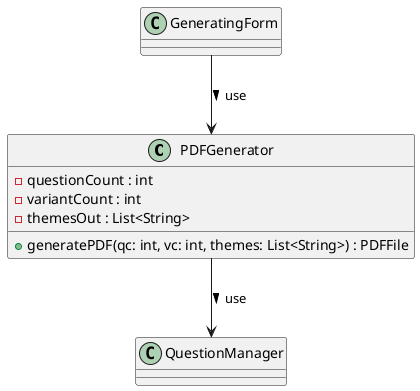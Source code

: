 @startuml
class PDFGenerator {
    -questionCount : int
    -variantCount : int
    -themesOut : List<String>
    +generatePDF(qc: int, vc: int, themes: List<String>) : PDFFile
}

GeneratingForm --> PDFGenerator : use >
PDFGenerator --> QuestionManager : use >
@enduml